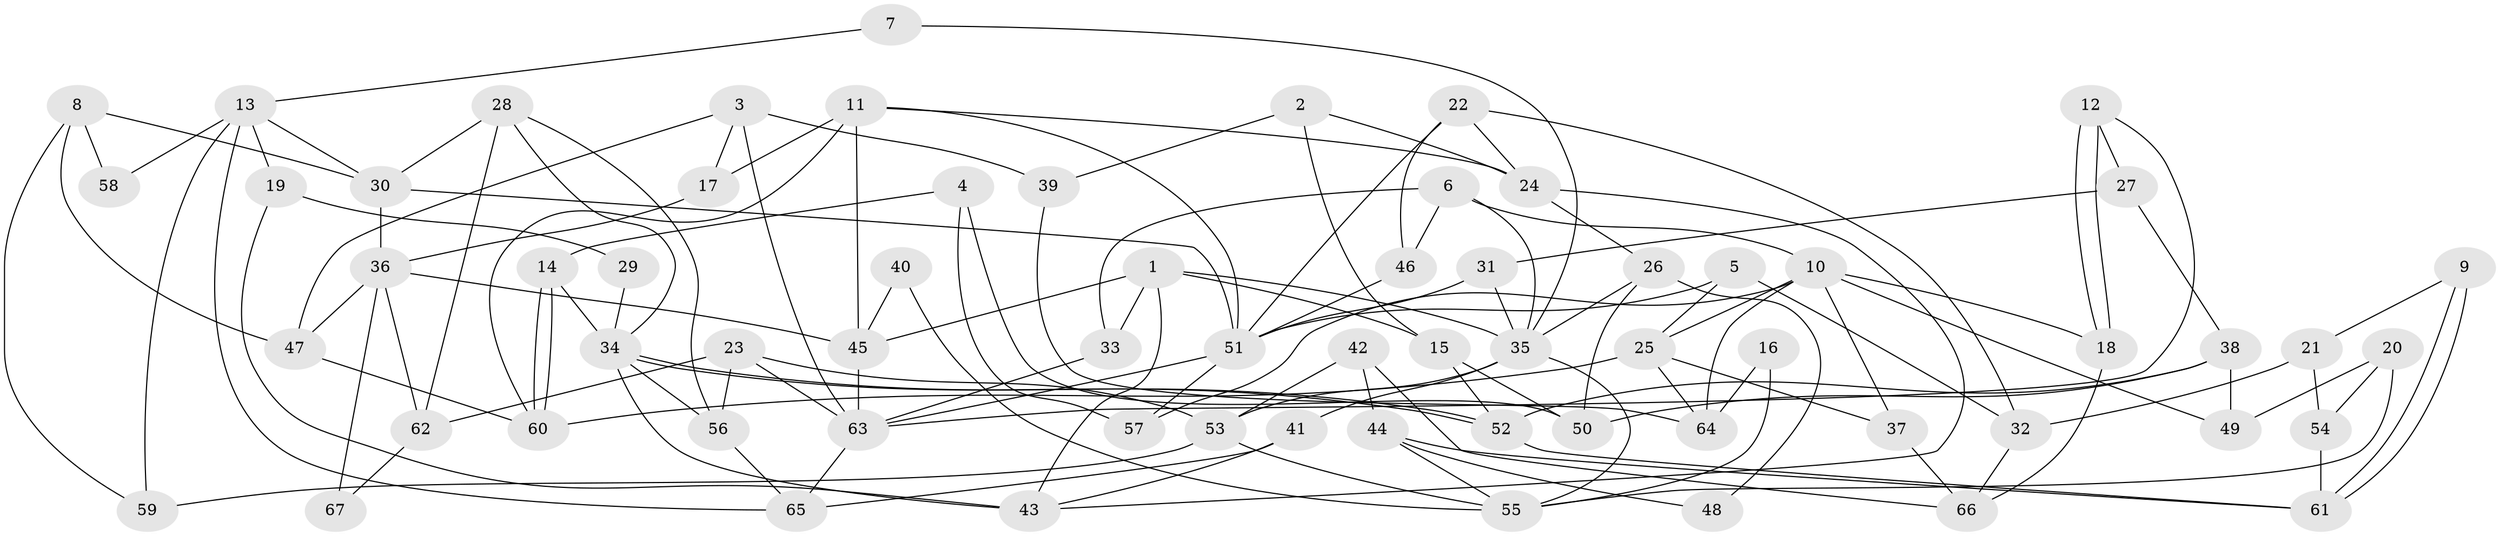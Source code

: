 // coarse degree distribution, {5: 0.14814814814814814, 2: 0.07407407407407407, 9: 0.037037037037037035, 7: 0.2222222222222222, 4: 0.2962962962962963, 6: 0.037037037037037035, 3: 0.1111111111111111, 12: 0.037037037037037035, 8: 0.037037037037037035}
// Generated by graph-tools (version 1.1) at 2025/37/03/04/25 23:37:07]
// undirected, 67 vertices, 134 edges
graph export_dot {
  node [color=gray90,style=filled];
  1;
  2;
  3;
  4;
  5;
  6;
  7;
  8;
  9;
  10;
  11;
  12;
  13;
  14;
  15;
  16;
  17;
  18;
  19;
  20;
  21;
  22;
  23;
  24;
  25;
  26;
  27;
  28;
  29;
  30;
  31;
  32;
  33;
  34;
  35;
  36;
  37;
  38;
  39;
  40;
  41;
  42;
  43;
  44;
  45;
  46;
  47;
  48;
  49;
  50;
  51;
  52;
  53;
  54;
  55;
  56;
  57;
  58;
  59;
  60;
  61;
  62;
  63;
  64;
  65;
  66;
  67;
  1 -- 35;
  1 -- 45;
  1 -- 15;
  1 -- 33;
  1 -- 43;
  2 -- 24;
  2 -- 39;
  2 -- 15;
  3 -- 63;
  3 -- 17;
  3 -- 39;
  3 -- 47;
  4 -- 14;
  4 -- 57;
  4 -- 50;
  5 -- 32;
  5 -- 25;
  5 -- 51;
  6 -- 35;
  6 -- 46;
  6 -- 10;
  6 -- 33;
  7 -- 35;
  7 -- 13;
  8 -- 30;
  8 -- 47;
  8 -- 58;
  8 -- 59;
  9 -- 61;
  9 -- 61;
  9 -- 21;
  10 -- 37;
  10 -- 18;
  10 -- 25;
  10 -- 49;
  10 -- 57;
  10 -- 64;
  11 -- 60;
  11 -- 51;
  11 -- 17;
  11 -- 24;
  11 -- 45;
  12 -- 63;
  12 -- 18;
  12 -- 18;
  12 -- 27;
  13 -- 59;
  13 -- 65;
  13 -- 19;
  13 -- 30;
  13 -- 58;
  14 -- 60;
  14 -- 60;
  14 -- 34;
  15 -- 50;
  15 -- 52;
  16 -- 64;
  16 -- 55;
  17 -- 36;
  18 -- 66;
  19 -- 43;
  19 -- 29;
  20 -- 55;
  20 -- 49;
  20 -- 54;
  21 -- 54;
  21 -- 32;
  22 -- 24;
  22 -- 51;
  22 -- 32;
  22 -- 46;
  23 -- 56;
  23 -- 62;
  23 -- 53;
  23 -- 63;
  24 -- 43;
  24 -- 26;
  25 -- 60;
  25 -- 37;
  25 -- 64;
  26 -- 50;
  26 -- 35;
  26 -- 48;
  27 -- 38;
  27 -- 31;
  28 -- 30;
  28 -- 34;
  28 -- 56;
  28 -- 62;
  29 -- 34;
  30 -- 51;
  30 -- 36;
  31 -- 51;
  31 -- 35;
  32 -- 66;
  33 -- 63;
  34 -- 43;
  34 -- 52;
  34 -- 52;
  34 -- 56;
  35 -- 41;
  35 -- 53;
  35 -- 55;
  36 -- 45;
  36 -- 47;
  36 -- 62;
  36 -- 67;
  37 -- 66;
  38 -- 52;
  38 -- 50;
  38 -- 49;
  39 -- 64;
  40 -- 45;
  40 -- 55;
  41 -- 65;
  41 -- 43;
  42 -- 44;
  42 -- 53;
  42 -- 66;
  44 -- 61;
  44 -- 55;
  44 -- 48;
  45 -- 63;
  46 -- 51;
  47 -- 60;
  51 -- 63;
  51 -- 57;
  52 -- 61;
  53 -- 55;
  53 -- 59;
  54 -- 61;
  56 -- 65;
  62 -- 67;
  63 -- 65;
}
